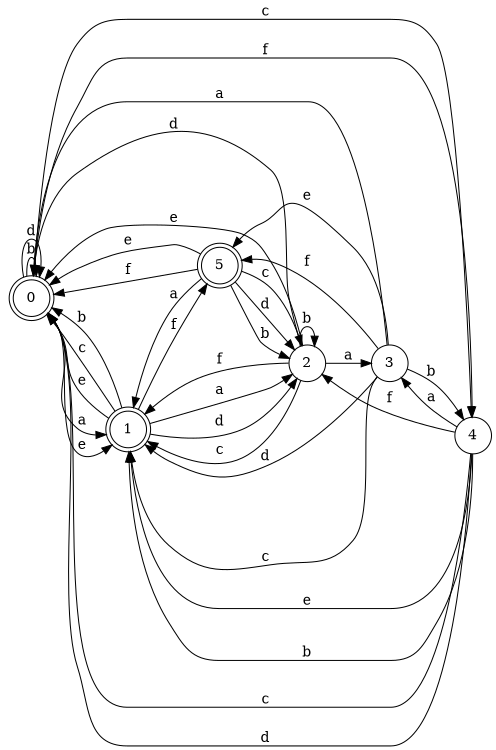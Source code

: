 digraph n5_8 {
__start0 [label="" shape="none"];

rankdir=LR;
size="8,5";

s0 [style="rounded,filled", color="black", fillcolor="white" shape="doublecircle", label="0"];
s1 [style="rounded,filled", color="black", fillcolor="white" shape="doublecircle", label="1"];
s2 [style="filled", color="black", fillcolor="white" shape="circle", label="2"];
s3 [style="filled", color="black", fillcolor="white" shape="circle", label="3"];
s4 [style="filled", color="black", fillcolor="white" shape="circle", label="4"];
s5 [style="rounded,filled", color="black", fillcolor="white" shape="doublecircle", label="5"];
s0 -> s1 [label="a"];
s0 -> s0 [label="b"];
s0 -> s4 [label="c"];
s0 -> s0 [label="d"];
s0 -> s1 [label="e"];
s0 -> s4 [label="f"];
s1 -> s2 [label="a"];
s1 -> s0 [label="b"];
s1 -> s0 [label="c"];
s1 -> s2 [label="d"];
s1 -> s0 [label="e"];
s1 -> s5 [label="f"];
s2 -> s3 [label="a"];
s2 -> s2 [label="b"];
s2 -> s1 [label="c"];
s2 -> s0 [label="d"];
s2 -> s0 [label="e"];
s2 -> s1 [label="f"];
s3 -> s0 [label="a"];
s3 -> s4 [label="b"];
s3 -> s1 [label="c"];
s3 -> s1 [label="d"];
s3 -> s5 [label="e"];
s3 -> s5 [label="f"];
s4 -> s3 [label="a"];
s4 -> s1 [label="b"];
s4 -> s0 [label="c"];
s4 -> s0 [label="d"];
s4 -> s1 [label="e"];
s4 -> s2 [label="f"];
s5 -> s1 [label="a"];
s5 -> s2 [label="b"];
s5 -> s2 [label="c"];
s5 -> s2 [label="d"];
s5 -> s0 [label="e"];
s5 -> s0 [label="f"];

}